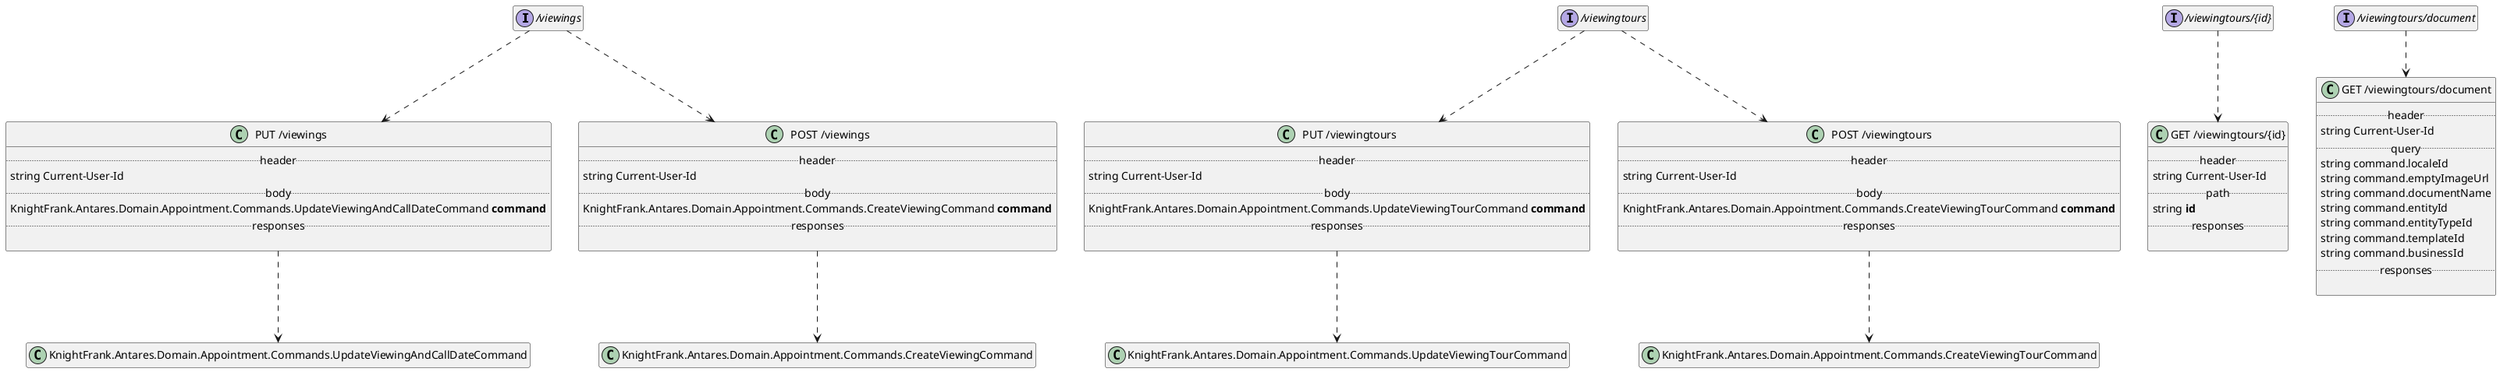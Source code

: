 @startuml
hide empty members
set namespaceSeparator none

interface "/viewings" {
}

class "PUT /viewings" {
.. header ..
{field} string Current-User-Id
.. body ..
{field} KnightFrank.Antares.Domain.Appointment.Commands.UpdateViewingAndCallDateCommand <b>command</b>
.. responses ..

}

"PUT /viewings" ..> KnightFrank.Antares.Domain.Appointment.Commands.UpdateViewingAndCallDateCommand

class "POST /viewings" {
.. header ..
{field} string Current-User-Id
.. body ..
{field} KnightFrank.Antares.Domain.Appointment.Commands.CreateViewingCommand <b>command</b>
.. responses ..

}

"POST /viewings" ..> KnightFrank.Antares.Domain.Appointment.Commands.CreateViewingCommand

"/viewings" ..> "POST /viewings"
"/viewings" ..> "PUT /viewings"



interface "/viewingtours" {
}

class "PUT /viewingtours" {
.. header ..
{field} string Current-User-Id
.. body ..
{field} KnightFrank.Antares.Domain.Appointment.Commands.UpdateViewingTourCommand <b>command</b>
.. responses ..

}

"PUT /viewingtours" ..> KnightFrank.Antares.Domain.Appointment.Commands.UpdateViewingTourCommand

class "POST /viewingtours" {
.. header ..
{field} string Current-User-Id
.. body ..
{field} KnightFrank.Antares.Domain.Appointment.Commands.CreateViewingTourCommand <b>command</b>
.. responses ..

}

"POST /viewingtours" ..> KnightFrank.Antares.Domain.Appointment.Commands.CreateViewingTourCommand

"/viewingtours" ..> "POST /viewingtours"
"/viewingtours" ..> "PUT /viewingtours"



interface "/viewingtours/{id}" {
}

class "GET /viewingtours/{id}" {
.. header ..
{field} string Current-User-Id
.. path ..
{field} string <b>id</b>
.. responses ..

}



"/viewingtours/{id}" ..> "GET /viewingtours/{id}"



interface "/viewingtours/document" {
}

class "GET /viewingtours/document" {
.. header ..
{field} string Current-User-Id
.. query ..
{field} string command.localeId
{field} string command.emptyImageUrl
{field} string command.documentName
{field} string command.entityId
{field} string command.entityTypeId
{field} string command.templateId
{field} string command.businessId
.. responses ..

}



"/viewingtours/document" ..> "GET /viewingtours/document"



@enduml
